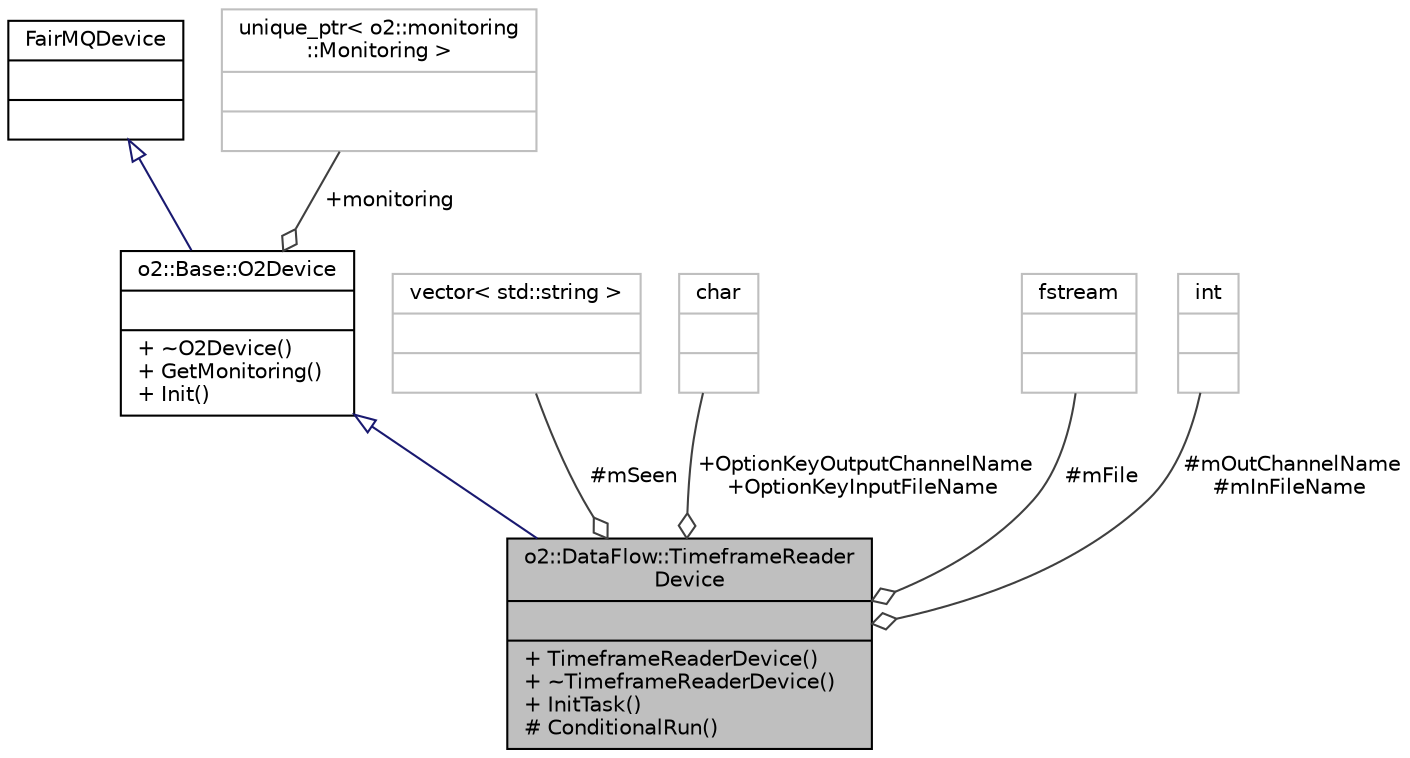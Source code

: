digraph "o2::DataFlow::TimeframeReaderDevice"
{
 // INTERACTIVE_SVG=YES
  bgcolor="transparent";
  edge [fontname="Helvetica",fontsize="10",labelfontname="Helvetica",labelfontsize="10"];
  node [fontname="Helvetica",fontsize="10",shape=record];
  Node1 [label="{o2::DataFlow::TimeframeReader\lDevice\n||+ TimeframeReaderDevice()\l+ ~TimeframeReaderDevice()\l+ InitTask()\l# ConditionalRun()\l}",height=0.2,width=0.4,color="black", fillcolor="grey75", style="filled" fontcolor="black"];
  Node2 -> Node1 [dir="back",color="midnightblue",fontsize="10",style="solid",arrowtail="onormal",fontname="Helvetica"];
  Node2 [label="{o2::Base::O2Device\n||+ ~O2Device()\l+ GetMonitoring()\l+ Init()\l}",height=0.2,width=0.4,color="black",URL="$da/df6/classo2_1_1Base_1_1O2Device.html"];
  Node3 -> Node2 [dir="back",color="midnightblue",fontsize="10",style="solid",arrowtail="onormal",fontname="Helvetica"];
  Node3 [label="{FairMQDevice\n||}",height=0.2,width=0.4,color="black",URL="$db/dfe/classFairMQDevice.html"];
  Node4 -> Node2 [color="grey25",fontsize="10",style="solid",label=" +monitoring" ,arrowhead="odiamond",fontname="Helvetica"];
  Node4 [label="{unique_ptr\< o2::monitoring\l::Monitoring \>\n||}",height=0.2,width=0.4,color="grey75"];
  Node5 -> Node1 [color="grey25",fontsize="10",style="solid",label=" #mSeen" ,arrowhead="odiamond",fontname="Helvetica"];
  Node5 [label="{vector\< std::string \>\n||}",height=0.2,width=0.4,color="grey75"];
  Node6 -> Node1 [color="grey25",fontsize="10",style="solid",label=" +OptionKeyOutputChannelName\n+OptionKeyInputFileName" ,arrowhead="odiamond",fontname="Helvetica"];
  Node6 [label="{char\n||}",height=0.2,width=0.4,color="grey75"];
  Node7 -> Node1 [color="grey25",fontsize="10",style="solid",label=" #mFile" ,arrowhead="odiamond",fontname="Helvetica"];
  Node7 [label="{fstream\n||}",height=0.2,width=0.4,color="grey75"];
  Node8 -> Node1 [color="grey25",fontsize="10",style="solid",label=" #mOutChannelName\n#mInFileName" ,arrowhead="odiamond",fontname="Helvetica"];
  Node8 [label="{int\n||}",height=0.2,width=0.4,color="grey75"];
}
